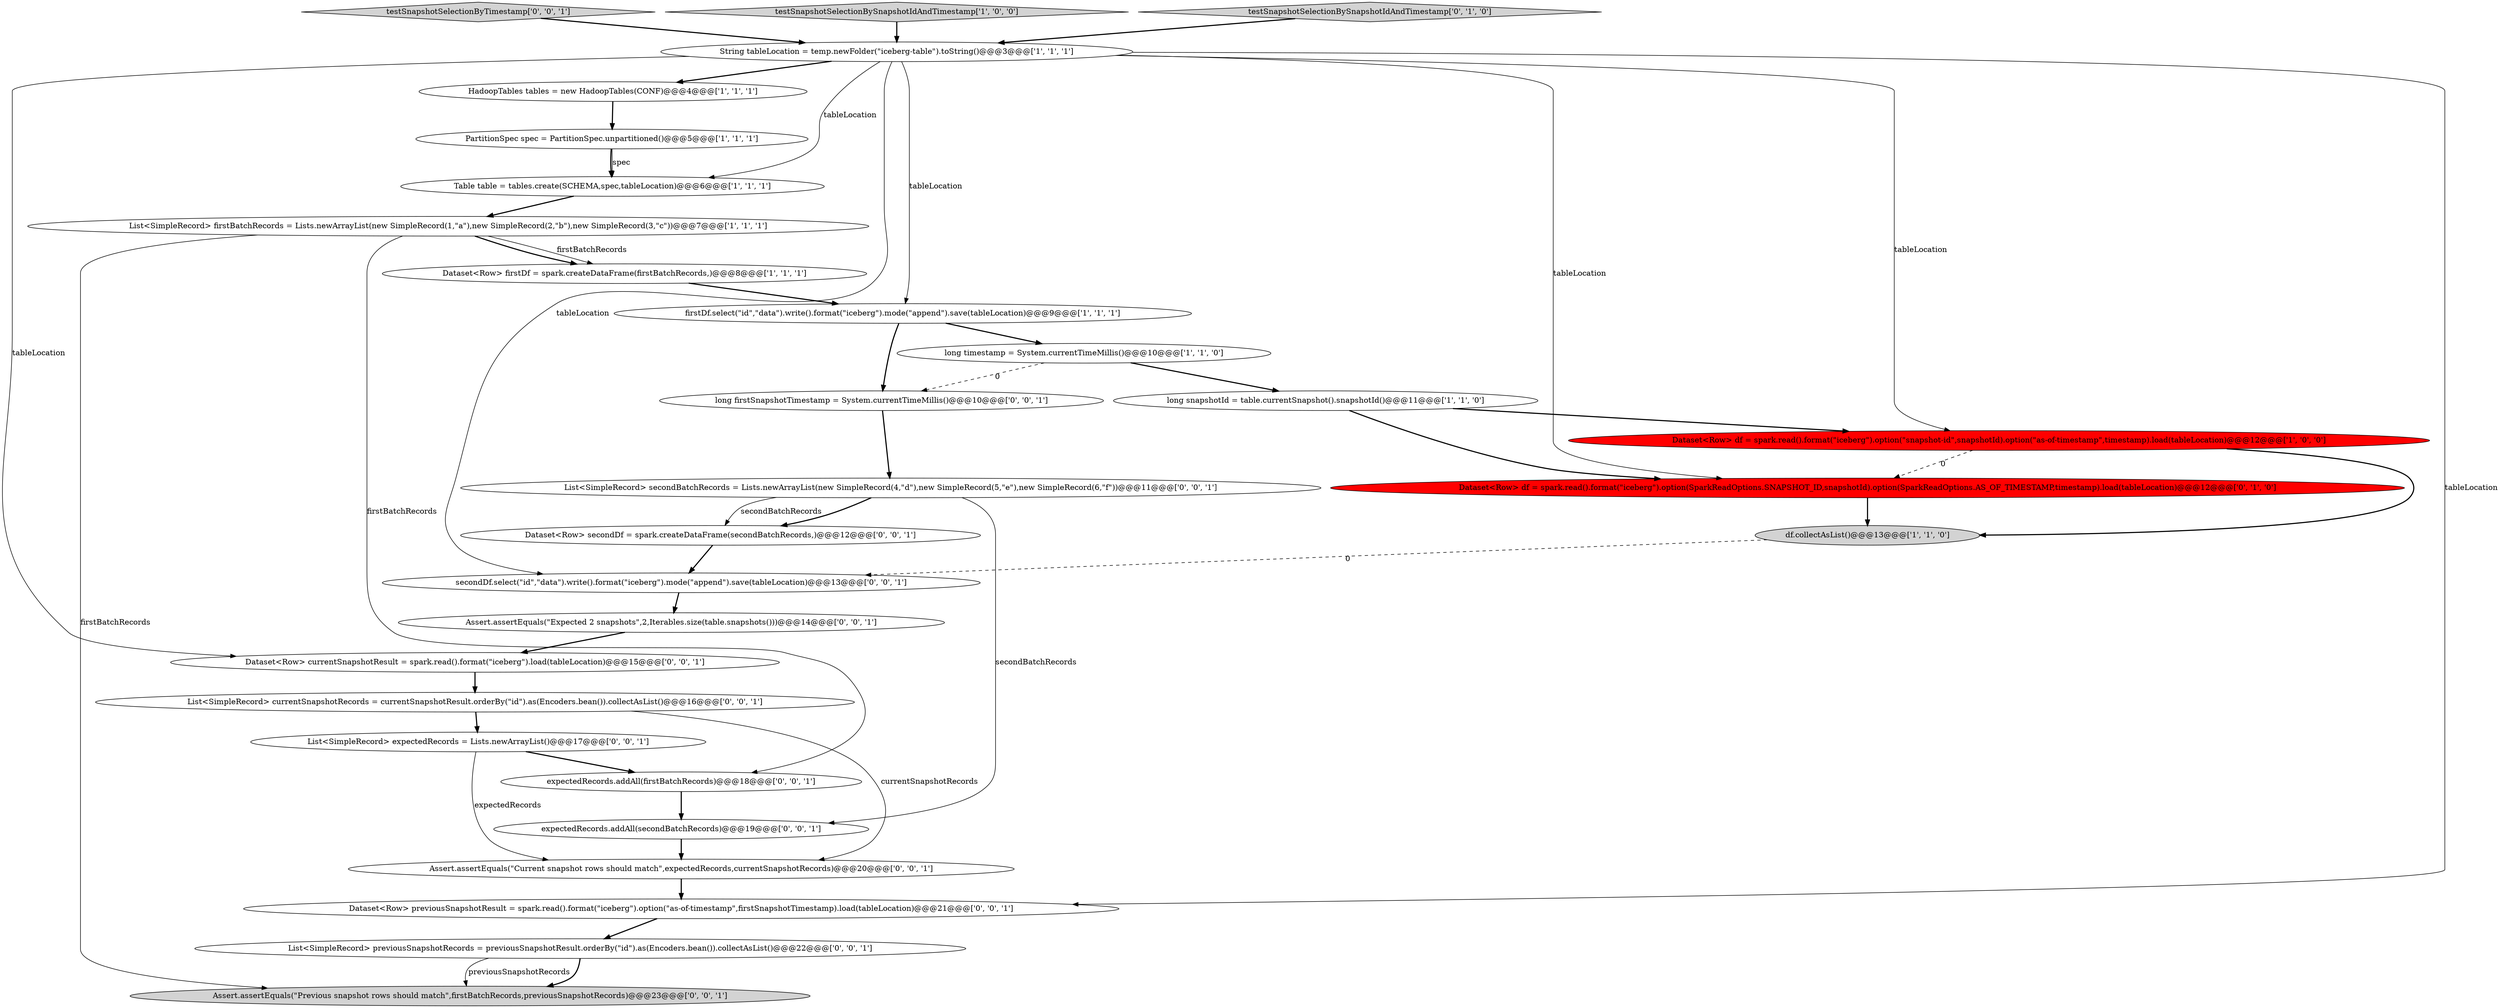digraph {
8 [style = filled, label = "Table table = tables.create(SCHEMA,spec,tableLocation)@@@6@@@['1', '1', '1']", fillcolor = white, shape = ellipse image = "AAA0AAABBB1BBB"];
19 [style = filled, label = "Dataset<Row> secondDf = spark.createDataFrame(secondBatchRecords,)@@@12@@@['0', '0', '1']", fillcolor = white, shape = ellipse image = "AAA0AAABBB3BBB"];
22 [style = filled, label = "testSnapshotSelectionByTimestamp['0', '0', '1']", fillcolor = lightgray, shape = diamond image = "AAA0AAABBB3BBB"];
26 [style = filled, label = "secondDf.select(\"id\",\"data\").write().format(\"iceberg\").mode(\"append\").save(tableLocation)@@@13@@@['0', '0', '1']", fillcolor = white, shape = ellipse image = "AAA0AAABBB3BBB"];
24 [style = filled, label = "Dataset<Row> previousSnapshotResult = spark.read().format(\"iceberg\").option(\"as-of-timestamp\",firstSnapshotTimestamp).load(tableLocation)@@@21@@@['0', '0', '1']", fillcolor = white, shape = ellipse image = "AAA0AAABBB3BBB"];
25 [style = filled, label = "Dataset<Row> currentSnapshotResult = spark.read().format(\"iceberg\").load(tableLocation)@@@15@@@['0', '0', '1']", fillcolor = white, shape = ellipse image = "AAA0AAABBB3BBB"];
2 [style = filled, label = "firstDf.select(\"id\",\"data\").write().format(\"iceberg\").mode(\"append\").save(tableLocation)@@@9@@@['1', '1', '1']", fillcolor = white, shape = ellipse image = "AAA0AAABBB1BBB"];
17 [style = filled, label = "List<SimpleRecord> expectedRecords = Lists.newArrayList()@@@17@@@['0', '0', '1']", fillcolor = white, shape = ellipse image = "AAA0AAABBB3BBB"];
11 [style = filled, label = "String tableLocation = temp.newFolder(\"iceberg-table\").toString()@@@3@@@['1', '1', '1']", fillcolor = white, shape = ellipse image = "AAA0AAABBB1BBB"];
7 [style = filled, label = "PartitionSpec spec = PartitionSpec.unpartitioned()@@@5@@@['1', '1', '1']", fillcolor = white, shape = ellipse image = "AAA0AAABBB1BBB"];
12 [style = filled, label = "Dataset<Row> df = spark.read().format(\"iceberg\").option(SparkReadOptions.SNAPSHOT_ID,snapshotId).option(SparkReadOptions.AS_OF_TIMESTAMP,timestamp).load(tableLocation)@@@12@@@['0', '1', '0']", fillcolor = red, shape = ellipse image = "AAA1AAABBB2BBB"];
3 [style = filled, label = "testSnapshotSelectionBySnapshotIdAndTimestamp['1', '0', '0']", fillcolor = lightgray, shape = diamond image = "AAA0AAABBB1BBB"];
10 [style = filled, label = "long snapshotId = table.currentSnapshot().snapshotId()@@@11@@@['1', '1', '0']", fillcolor = white, shape = ellipse image = "AAA0AAABBB1BBB"];
9 [style = filled, label = "List<SimpleRecord> firstBatchRecords = Lists.newArrayList(new SimpleRecord(1,\"a\"),new SimpleRecord(2,\"b\"),new SimpleRecord(3,\"c\"))@@@7@@@['1', '1', '1']", fillcolor = white, shape = ellipse image = "AAA0AAABBB1BBB"];
14 [style = filled, label = "long firstSnapshotTimestamp = System.currentTimeMillis()@@@10@@@['0', '0', '1']", fillcolor = white, shape = ellipse image = "AAA0AAABBB3BBB"];
5 [style = filled, label = "long timestamp = System.currentTimeMillis()@@@10@@@['1', '1', '0']", fillcolor = white, shape = ellipse image = "AAA0AAABBB1BBB"];
21 [style = filled, label = "List<SimpleRecord> previousSnapshotRecords = previousSnapshotResult.orderBy(\"id\").as(Encoders.bean()).collectAsList()@@@22@@@['0', '0', '1']", fillcolor = white, shape = ellipse image = "AAA0AAABBB3BBB"];
18 [style = filled, label = "Assert.assertEquals(\"Previous snapshot rows should match\",firstBatchRecords,previousSnapshotRecords)@@@23@@@['0', '0', '1']", fillcolor = lightgray, shape = ellipse image = "AAA0AAABBB3BBB"];
23 [style = filled, label = "List<SimpleRecord> currentSnapshotRecords = currentSnapshotResult.orderBy(\"id\").as(Encoders.bean()).collectAsList()@@@16@@@['0', '0', '1']", fillcolor = white, shape = ellipse image = "AAA0AAABBB3BBB"];
1 [style = filled, label = "Dataset<Row> df = spark.read().format(\"iceberg\").option(\"snapshot-id\",snapshotId).option(\"as-of-timestamp\",timestamp).load(tableLocation)@@@12@@@['1', '0', '0']", fillcolor = red, shape = ellipse image = "AAA1AAABBB1BBB"];
28 [style = filled, label = "List<SimpleRecord> secondBatchRecords = Lists.newArrayList(new SimpleRecord(4,\"d\"),new SimpleRecord(5,\"e\"),new SimpleRecord(6,\"f\"))@@@11@@@['0', '0', '1']", fillcolor = white, shape = ellipse image = "AAA0AAABBB3BBB"];
20 [style = filled, label = "expectedRecords.addAll(firstBatchRecords)@@@18@@@['0', '0', '1']", fillcolor = white, shape = ellipse image = "AAA0AAABBB3BBB"];
27 [style = filled, label = "Assert.assertEquals(\"Current snapshot rows should match\",expectedRecords,currentSnapshotRecords)@@@20@@@['0', '0', '1']", fillcolor = white, shape = ellipse image = "AAA0AAABBB3BBB"];
4 [style = filled, label = "Dataset<Row> firstDf = spark.createDataFrame(firstBatchRecords,)@@@8@@@['1', '1', '1']", fillcolor = white, shape = ellipse image = "AAA0AAABBB1BBB"];
13 [style = filled, label = "testSnapshotSelectionBySnapshotIdAndTimestamp['0', '1', '0']", fillcolor = lightgray, shape = diamond image = "AAA0AAABBB2BBB"];
6 [style = filled, label = "df.collectAsList()@@@13@@@['1', '1', '0']", fillcolor = lightgray, shape = ellipse image = "AAA0AAABBB1BBB"];
16 [style = filled, label = "expectedRecords.addAll(secondBatchRecords)@@@19@@@['0', '0', '1']", fillcolor = white, shape = ellipse image = "AAA0AAABBB3BBB"];
0 [style = filled, label = "HadoopTables tables = new HadoopTables(CONF)@@@4@@@['1', '1', '1']", fillcolor = white, shape = ellipse image = "AAA0AAABBB1BBB"];
15 [style = filled, label = "Assert.assertEquals(\"Expected 2 snapshots\",2,Iterables.size(table.snapshots()))@@@14@@@['0', '0', '1']", fillcolor = white, shape = ellipse image = "AAA0AAABBB3BBB"];
5->10 [style = bold, label=""];
5->14 [style = dashed, label="0"];
11->12 [style = solid, label="tableLocation"];
16->27 [style = bold, label=""];
15->25 [style = bold, label=""];
25->23 [style = bold, label=""];
9->4 [style = bold, label=""];
11->24 [style = solid, label="tableLocation"];
3->11 [style = bold, label=""];
17->27 [style = solid, label="expectedRecords"];
14->28 [style = bold, label=""];
4->2 [style = bold, label=""];
7->8 [style = bold, label=""];
12->6 [style = bold, label=""];
13->11 [style = bold, label=""];
11->26 [style = solid, label="tableLocation"];
21->18 [style = bold, label=""];
11->2 [style = solid, label="tableLocation"];
0->7 [style = bold, label=""];
21->18 [style = solid, label="previousSnapshotRecords"];
9->4 [style = solid, label="firstBatchRecords"];
9->18 [style = solid, label="firstBatchRecords"];
11->1 [style = solid, label="tableLocation"];
23->27 [style = solid, label="currentSnapshotRecords"];
1->12 [style = dashed, label="0"];
11->0 [style = bold, label=""];
1->6 [style = bold, label=""];
20->16 [style = bold, label=""];
24->21 [style = bold, label=""];
10->12 [style = bold, label=""];
6->26 [style = dashed, label="0"];
19->26 [style = bold, label=""];
2->14 [style = bold, label=""];
26->15 [style = bold, label=""];
7->8 [style = solid, label="spec"];
28->19 [style = bold, label=""];
8->9 [style = bold, label=""];
28->16 [style = solid, label="secondBatchRecords"];
9->20 [style = solid, label="firstBatchRecords"];
23->17 [style = bold, label=""];
28->19 [style = solid, label="secondBatchRecords"];
27->24 [style = bold, label=""];
11->8 [style = solid, label="tableLocation"];
10->1 [style = bold, label=""];
11->25 [style = solid, label="tableLocation"];
22->11 [style = bold, label=""];
2->5 [style = bold, label=""];
17->20 [style = bold, label=""];
}

